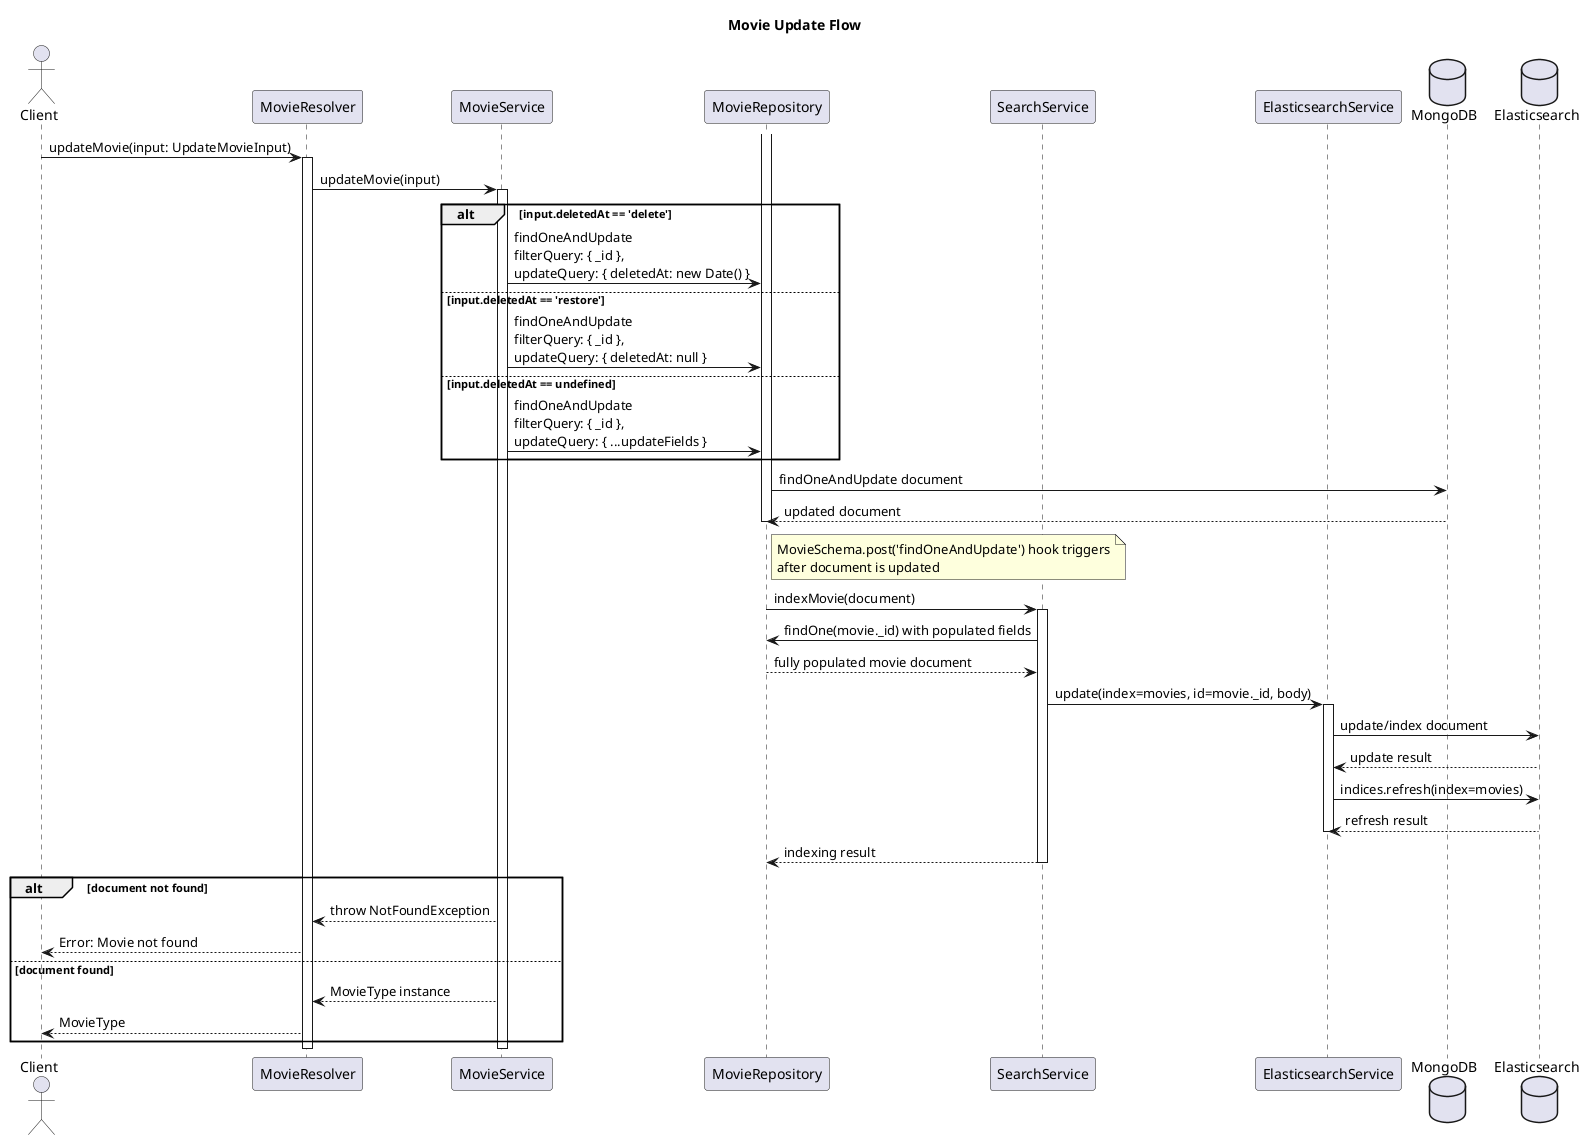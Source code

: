 @startuml Movie Update Flow

actor Client
participant MovieResolver
participant MovieService
participant MovieRepository
participant SearchService
participant ElasticsearchService
database MongoDB
database Elasticsearch

title Movie Update Flow

Client -> MovieResolver: updateMovie(input: UpdateMovieInput)
activate MovieResolver

MovieResolver -> MovieService: updateMovie(input)
activate MovieService

alt input.deletedAt == 'delete'
    MovieService -> MovieRepository: findOneAndUpdate \nfilterQuery: { _id }, \nupdateQuery: { deletedAt: new Date() }
else input.deletedAt == 'restore'
    MovieService -> MovieRepository: findOneAndUpdate \nfilterQuery: { _id }, \nupdateQuery: { deletedAt: null }
else input.deletedAt == undefined
    MovieService -> MovieRepository: findOneAndUpdate \nfilterQuery: { _id }, \nupdateQuery: { ...updateFields }
end

activate MovieRepository
MovieRepository -> MongoDB: findOneAndUpdate document
MongoDB --> MovieRepository: updated document
deactivate MovieRepository

note right of MovieRepository
  MovieSchema.post('findOneAndUpdate') hook triggers
  after document is updated
end note

MovieRepository -> SearchService: indexMovie(document)
activate SearchService

SearchService -> MovieRepository: findOne(movie._id) with populated fields
MovieRepository --> SearchService: fully populated movie document

SearchService -> ElasticsearchService: update(index=movies, id=movie._id, body)
activate ElasticsearchService
ElasticsearchService -> Elasticsearch: update/index document
Elasticsearch --> ElasticsearchService: update result
ElasticsearchService -> Elasticsearch: indices.refresh(index=movies)
Elasticsearch --> ElasticsearchService: refresh result
deactivate ElasticsearchService

SearchService --> MovieRepository: indexing result
deactivate SearchService

alt document not found
    MovieService --> MovieResolver: throw NotFoundException
    MovieResolver --> Client: Error: Movie not found
else document found
    MovieService --> MovieResolver: MovieType instance
    MovieResolver --> Client: MovieType
end

deactivate MovieService
deactivate MovieResolver

@enduml 